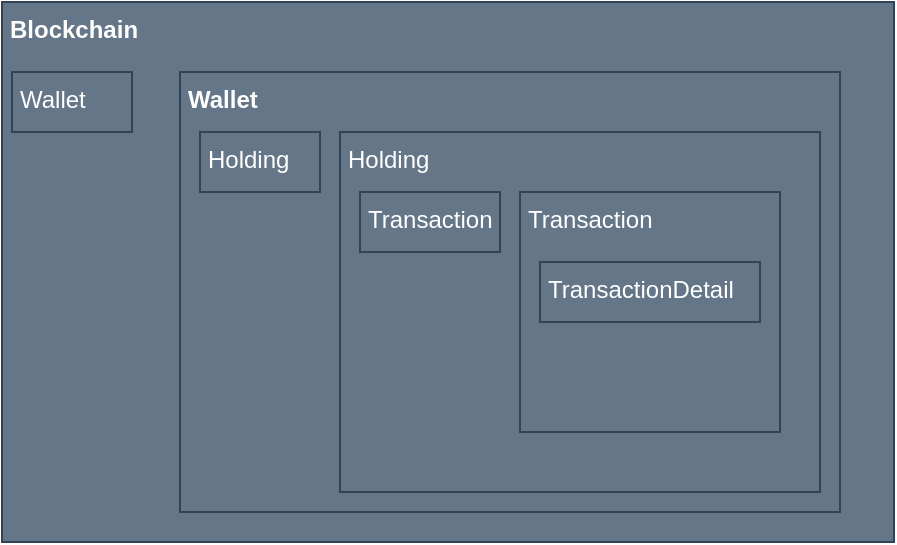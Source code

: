 <mxfile>
    <diagram id="0Jql3yVcE1Q6bpgT624G" name="nested view">
        <mxGraphModel dx="812" dy="352" grid="0" gridSize="10" guides="1" tooltips="1" connect="1" arrows="1" fold="1" page="1" pageScale="1" pageWidth="850" pageHeight="1100" math="0" shadow="0">
            <root>
                <mxCell id="0"/>
                <mxCell id="1" parent="0"/>
                <mxCell id="18" value="&lt;b&gt;Blockchain&lt;br&gt;&lt;/b&gt;" style="rounded=0;whiteSpace=wrap;html=1;align=left;verticalAlign=top;spacingLeft=2;fillColor=#647687;fontColor=#ffffff;strokeColor=#314354;" vertex="1" parent="1">
                    <mxGeometry x="30" y="19" width="446" height="270" as="geometry"/>
                </mxCell>
                <mxCell id="4" value="&lt;b&gt;Wallet&lt;/b&gt;" style="rounded=0;whiteSpace=wrap;html=1;align=left;verticalAlign=top;spacingLeft=2;fillColor=#647687;fontColor=#ffffff;strokeColor=#314354;" parent="1" vertex="1">
                    <mxGeometry x="119" y="54" width="330" height="220" as="geometry"/>
                </mxCell>
                <mxCell id="5" value="Holding&lt;br&gt;" style="rounded=0;whiteSpace=wrap;html=1;align=left;verticalAlign=top;spacingLeft=2;fillColor=#647687;fontColor=#ffffff;strokeColor=#314354;" parent="1" vertex="1">
                    <mxGeometry x="199" y="84" width="240" height="180" as="geometry"/>
                </mxCell>
                <mxCell id="14" value="Holding&lt;br&gt;" style="rounded=0;whiteSpace=wrap;html=1;align=left;verticalAlign=top;spacingLeft=2;fillColor=#647687;fontColor=#ffffff;strokeColor=#314354;" parent="1" vertex="1">
                    <mxGeometry x="129" y="84" width="60" height="30" as="geometry"/>
                </mxCell>
                <mxCell id="15" value="Transaction" style="rounded=0;whiteSpace=wrap;html=1;align=left;verticalAlign=top;spacingLeft=2;fillColor=#647687;fontColor=#ffffff;strokeColor=#314354;" parent="1" vertex="1">
                    <mxGeometry x="209" y="114" width="70" height="30" as="geometry"/>
                </mxCell>
                <mxCell id="16" value="Transaction" style="rounded=0;whiteSpace=wrap;html=1;align=left;verticalAlign=top;spacingLeft=2;fillColor=#647687;fontColor=#ffffff;strokeColor=#314354;" parent="1" vertex="1">
                    <mxGeometry x="289" y="114" width="130" height="120" as="geometry"/>
                </mxCell>
                <mxCell id="17" value="TransactionDetail" style="rounded=0;whiteSpace=wrap;html=1;align=left;verticalAlign=top;spacingLeft=2;fillColor=#647687;fontColor=#ffffff;strokeColor=#314354;" parent="1" vertex="1">
                    <mxGeometry x="299" y="149" width="110" height="30" as="geometry"/>
                </mxCell>
                <mxCell id="19" value="Wallet" style="rounded=0;whiteSpace=wrap;html=1;align=left;verticalAlign=top;spacingLeft=2;fillColor=#647687;fontColor=#ffffff;strokeColor=#314354;" vertex="1" parent="1">
                    <mxGeometry x="35" y="54" width="60" height="30" as="geometry"/>
                </mxCell>
            </root>
        </mxGraphModel>
    </diagram>
    <diagram id="bBsp-kx0BUdNXxwTikU8" name="node view">
        <mxGraphModel dx="812" dy="352" grid="1" gridSize="10" guides="1" tooltips="1" connect="1" arrows="1" fold="1" page="1" pageScale="1" pageWidth="850" pageHeight="1100" math="0" shadow="0">
            <root>
                <mxCell id="ZlvuzrWk0eXHYEwFlgUn-0"/>
                <mxCell id="ZlvuzrWk0eXHYEwFlgUn-1" parent="ZlvuzrWk0eXHYEwFlgUn-0"/>
                <mxCell id="vKNaxSSd3uLtBDgXRTV--0" value="&lt;b&gt;Blockchain&lt;br&gt;&lt;/b&gt;" style="rounded=0;whiteSpace=wrap;html=1;align=left;verticalAlign=top;spacingLeft=2;fillColor=#647687;fontColor=#ffffff;strokeColor=#314354;" vertex="1" parent="ZlvuzrWk0eXHYEwFlgUn-1">
                    <mxGeometry x="380" y="40" width="90" height="30" as="geometry"/>
                </mxCell>
                <mxCell id="vKNaxSSd3uLtBDgXRTV--13" value="0+" style="edgeStyle=none;html=1;" edge="1" parent="ZlvuzrWk0eXHYEwFlgUn-1" source="vKNaxSSd3uLtBDgXRTV--3" target="vKNaxSSd3uLtBDgXRTV--7">
                    <mxGeometry relative="1" as="geometry"/>
                </mxCell>
                <mxCell id="vKNaxSSd3uLtBDgXRTV--3" value="Holding&lt;br&gt;" style="rounded=0;whiteSpace=wrap;html=1;align=left;verticalAlign=top;spacingLeft=2;fillColor=#647687;fontColor=#ffffff;strokeColor=#314354;" vertex="1" parent="ZlvuzrWk0eXHYEwFlgUn-1">
                    <mxGeometry x="395" y="190" width="60" height="30" as="geometry"/>
                </mxCell>
                <mxCell id="vKNaxSSd3uLtBDgXRTV--10" value="1" style="edgeStyle=none;html=1;entryX=0.5;entryY=1;entryDx=0;entryDy=0;" edge="1" parent="ZlvuzrWk0eXHYEwFlgUn-1" source="vKNaxSSd3uLtBDgXRTV--6" target="vKNaxSSd3uLtBDgXRTV--8">
                    <mxGeometry relative="1" as="geometry"/>
                </mxCell>
                <mxCell id="vKNaxSSd3uLtBDgXRTV--6" value="TransactionDetail" style="rounded=0;whiteSpace=wrap;html=1;align=left;verticalAlign=top;spacingLeft=2;fillColor=#647687;fontColor=#ffffff;strokeColor=#314354;" vertex="1" parent="ZlvuzrWk0eXHYEwFlgUn-1">
                    <mxGeometry x="370" y="320" width="110" height="30" as="geometry"/>
                </mxCell>
                <mxCell id="vKNaxSSd3uLtBDgXRTV--14" value="0+" style="edgeStyle=none;html=1;" edge="1" parent="ZlvuzrWk0eXHYEwFlgUn-1" source="vKNaxSSd3uLtBDgXRTV--7" target="vKNaxSSd3uLtBDgXRTV--0">
                    <mxGeometry relative="1" as="geometry"/>
                </mxCell>
                <mxCell id="vKNaxSSd3uLtBDgXRTV--7" value="Wallet" style="rounded=0;whiteSpace=wrap;html=1;align=left;verticalAlign=top;spacingLeft=2;fillColor=#647687;fontColor=#ffffff;strokeColor=#314354;" vertex="1" parent="ZlvuzrWk0eXHYEwFlgUn-1">
                    <mxGeometry x="395" y="120" width="60" height="30" as="geometry"/>
                </mxCell>
                <mxCell id="vKNaxSSd3uLtBDgXRTV--11" value="0+" style="edgeStyle=none;html=1;" edge="1" parent="ZlvuzrWk0eXHYEwFlgUn-1" source="vKNaxSSd3uLtBDgXRTV--8" target="vKNaxSSd3uLtBDgXRTV--3">
                    <mxGeometry relative="1" as="geometry"/>
                </mxCell>
                <mxCell id="vKNaxSSd3uLtBDgXRTV--8" value="Transaction" style="rounded=0;whiteSpace=wrap;html=1;align=left;verticalAlign=top;spacingLeft=2;fillColor=#647687;fontColor=#ffffff;strokeColor=#314354;" vertex="1" parent="ZlvuzrWk0eXHYEwFlgUn-1">
                    <mxGeometry x="390" y="260" width="70" height="30" as="geometry"/>
                </mxCell>
            </root>
        </mxGraphModel>
    </diagram>
</mxfile>